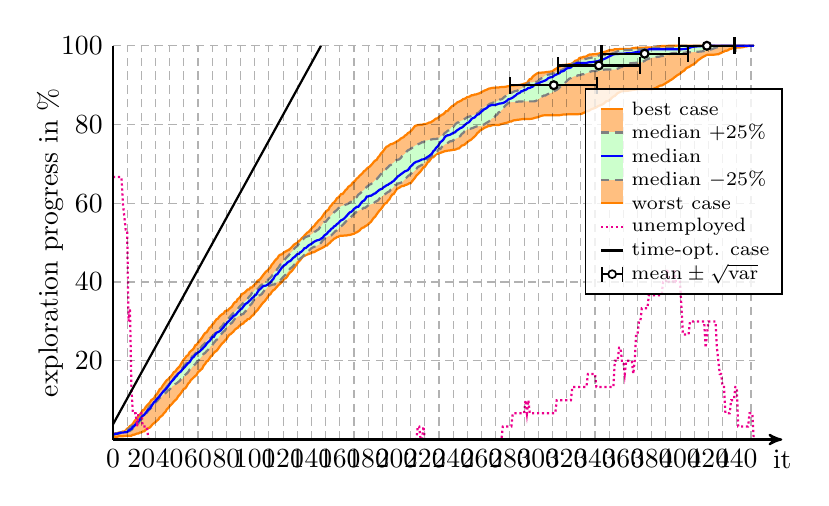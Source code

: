 \begin{tikzpicture}[thick]


% plot data, scaled to 8cm
\begin{scope}[yscale=0.05, xscale=0.018]
\draw[draw=orange, fill=orange!50] (0.00, 0.69) -- (1.00, 0.71) -- (2.00, 0.71) -- (3.00, 0.71) -- (4.00, 0.82) -- (5.00, 0.82) -- (6.00, 0.82) -- (7.00, 0.82) -- (8.00, 0.92) -- (9.00, 0.92) -- (10.00, 0.97) -- (11.00, 0.97) -- (12.00, 0.97) -- (13.00, 0.97) -- (14.00, 1.20) -- (15.00, 1.22) -- (16.00, 1.37) -- (17.00, 1.53) -- (18.00, 1.53) -- (19.00, 1.79) -- (20.00, 1.79) -- (21.00, 2.06) -- (22.00, 2.08) -- (23.00, 2.44) -- (24.00, 2.71) -- (25.00, 2.90) -- (26.00, 3.05) -- (27.00, 3.44) -- (28.00, 3.91) -- (29.00, 4.16) -- (30.00, 4.45) -- (31.00, 4.79) -- (32.00, 5.08) -- (33.00, 5.65) -- (34.00, 5.90) -- (35.00, 6.18) -- (36.00, 6.72) -- (37.00, 7.02) -- (38.00, 7.69) -- (39.00, 8.00) -- (40.00, 8.49) -- (41.00, 8.84) -- (42.00, 9.20) -- (43.00, 9.68) -- (44.00, 10.00) -- (45.00, 10.33) -- (46.00, 10.96) -- (47.00, 11.34) -- (48.00, 11.80) -- (49.00, 12.37) -- (50.00, 12.88) -- (51.00, 13.00) -- (52.00, 13.51) -- (53.00, 14.20) -- (54.00, 14.51) -- (55.00, 15.14) -- (56.00, 15.42) -- (57.00, 15.80) -- (58.00, 16.11) -- (59.00, 16.43) -- (60.00, 17.10) -- (61.00, 17.41) -- (62.00, 17.73) -- (63.00, 18.04) -- (64.00, 18.80) -- (65.00, 19.18) -- (66.00, 19.81) -- (67.00, 20.00) -- (68.00, 20.54) -- (69.00, 21.11) -- (70.00, 21.36) -- (71.00, 21.95) -- (72.00, 22.31) -- (73.00, 22.50) -- (74.00, 22.94) -- (75.00, 23.48) -- (76.00, 23.94) -- (77.00, 24.41) -- (78.00, 24.70) -- (79.00, 25.18) -- (80.00, 25.48) -- (81.00, 26.07) -- (82.00, 26.59) -- (83.00, 26.78) -- (84.00, 27.10) -- (85.00, 27.43) -- (86.00, 27.89) -- (87.00, 28.19) -- (88.00, 28.36) -- (89.00, 28.82) -- (90.00, 29.11) -- (91.00, 29.34) -- (92.00, 29.51) -- (93.00, 29.97) -- (94.00, 30.14) -- (95.00, 30.58) -- (96.00, 30.58) -- (97.00, 30.96) -- (98.00, 31.42) -- (99.00, 31.59) -- (100.00, 32.18) -- (101.00, 32.56) -- (102.00, 32.89) -- (103.00, 33.42) -- (104.00, 33.88) -- (105.00, 34.38) -- (106.00, 34.80) -- (107.00, 35.12) -- (108.00, 35.62) -- (109.00, 36.11) -- (110.00, 36.69) -- (111.00, 36.88) -- (112.00, 37.49) -- (113.00, 37.89) -- (114.00, 38.10) -- (115.00, 38.56) -- (116.00, 38.92) -- (117.00, 39.34) -- (118.00, 39.59) -- (119.00, 39.99) -- (120.00, 40.41) -- (121.00, 40.87) -- (122.00, 41.00) -- (123.00, 41.46) -- (124.00, 42.05) -- (125.00, 42.43) -- (126.00, 42.72) -- (127.00, 43.21) -- (128.00, 43.69) -- (129.00, 44.21) -- (130.00, 44.70) -- (131.00, 45.22) -- (132.00, 45.54) -- (133.00, 46.02) -- (134.00, 46.48) -- (135.00, 46.61) -- (136.00, 46.82) -- (137.00, 46.99) -- (138.00, 47.09) -- (139.00, 47.24) -- (140.00, 47.43) -- (141.00, 47.57) -- (142.00, 47.60) -- (143.00, 47.85) -- (144.00, 48.04) -- (145.00, 48.23) -- (146.00, 48.41) -- (147.00, 48.56) -- (148.00, 48.75) -- (149.00, 48.94) -- (150.00, 49.23) -- (151.00, 49.28) -- (152.00, 49.72) -- (153.00, 49.93) -- (154.00, 50.41) -- (155.00, 50.64) -- (156.00, 51.02) -- (157.00, 51.14) -- (158.00, 51.44) -- (159.00, 51.48) -- (160.00, 51.73) -- (161.00, 51.75) -- (162.00, 51.75) -- (163.00, 51.80) -- (164.00, 51.80) -- (165.00, 51.84) -- (166.00, 51.94) -- (167.00, 51.96) -- (168.00, 52.05) -- (169.00, 52.17) -- (170.00, 52.26) -- (171.00, 52.51) -- (172.00, 52.64) -- (173.00, 52.85) -- (174.00, 53.12) -- (175.00, 53.54) -- (176.00, 53.79) -- (177.00, 53.88) -- (178.00, 54.19) -- (179.00, 54.36) -- (180.00, 54.67) -- (181.00, 55.01) -- (182.00, 55.30) -- (183.00, 55.85) -- (184.00, 56.31) -- (185.00, 56.63) -- (186.00, 57.19) -- (187.00, 57.68) -- (188.00, 58.16) -- (189.00, 58.50) -- (190.00, 59.02) -- (191.00, 59.57) -- (192.00, 59.97) -- (193.00, 60.09) -- (194.00, 60.70) -- (195.00, 61.02) -- (196.00, 61.71) -- (197.00, 62.23) -- (198.00, 62.34) -- (199.00, 62.93) -- (200.00, 63.52) -- (201.00, 63.79) -- (202.00, 63.96) -- (203.00, 64.21) -- (204.00, 64.38) -- (205.00, 64.38) -- (206.00, 64.63) -- (207.00, 64.71) -- (208.00, 64.86) -- (209.00, 65.09) -- (210.00, 65.11) -- (211.00, 65.62) -- (212.00, 66.02) -- (213.00, 66.48) -- (214.00, 67.04) -- (215.00, 67.36) -- (216.00, 67.74) -- (217.00, 68.12) -- (218.00, 68.62) -- (219.00, 69.15) -- (220.00, 69.29) -- (221.00, 69.82) -- (222.00, 70.41) -- (223.00, 70.64) -- (224.00, 71.14) -- (225.00, 71.69) -- (226.00, 71.69) -- (227.00, 72.06) -- (228.00, 72.51) -- (229.00, 72.57) -- (230.00, 72.74) -- (231.00, 72.82) -- (232.00, 72.95) -- (233.00, 73.07) -- (234.00, 73.22) -- (235.00, 73.28) -- (236.00, 73.37) -- (237.00, 73.39) -- (238.00, 73.45) -- (239.00, 73.51) -- (240.00, 73.60) -- (241.00, 73.60) -- (242.00, 73.70) -- (243.00, 73.89) -- (244.00, 73.93) -- (245.00, 74.27) -- (246.00, 74.65) -- (247.00, 74.75) -- (248.00, 74.90) -- (249.00, 75.24) -- (250.00, 75.55) -- (251.00, 75.85) -- (252.00, 76.01) -- (253.00, 76.27) -- (254.00, 76.62) -- (255.00, 76.94) -- (256.00, 77.29) -- (257.00, 77.82) -- (258.00, 78.09) -- (259.00, 78.51) -- (260.00, 78.70) -- (261.00, 78.89) -- (262.00, 79.21) -- (263.00, 79.29) -- (264.00, 79.48) -- (265.00, 79.63) -- (266.00, 79.63) -- (267.00, 79.77) -- (268.00, 79.88) -- (269.00, 79.88) -- (270.00, 79.88) -- (271.00, 79.90) -- (272.00, 79.90) -- (273.00, 80.00) -- (274.00, 80.13) -- (275.00, 80.21) -- (276.00, 80.30) -- (277.00, 80.38) -- (278.00, 80.49) -- (279.00, 80.59) -- (280.00, 80.78) -- (281.00, 80.78) -- (282.00, 80.99) -- (283.00, 81.10) -- (284.00, 81.12) -- (285.00, 81.20) -- (286.00, 81.22) -- (287.00, 81.29) -- (288.00, 81.33) -- (289.00, 81.39) -- (290.00, 81.41) -- (291.00, 81.43) -- (292.00, 81.43) -- (293.00, 81.43) -- (294.00, 81.43) -- (295.00, 81.45) -- (296.00, 81.52) -- (297.00, 81.64) -- (298.00, 81.75) -- (299.00, 81.81) -- (300.00, 81.94) -- (301.00, 82.06) -- (302.00, 82.19) -- (303.00, 82.29) -- (304.00, 82.34) -- (305.00, 82.36) -- (306.00, 82.36) -- (307.00, 82.38) -- (308.00, 82.38) -- (309.00, 82.38) -- (310.00, 82.38) -- (311.00, 82.38) -- (312.00, 82.38) -- (313.00, 82.38) -- (314.00, 82.38) -- (315.00, 82.38) -- (316.00, 82.42) -- (317.00, 82.52) -- (318.00, 82.57) -- (319.00, 82.57) -- (320.00, 82.57) -- (321.00, 82.61) -- (322.00, 82.61) -- (323.00, 82.61) -- (324.00, 82.61) -- (325.00, 82.61) -- (326.00, 82.61) -- (327.00, 82.63) -- (328.00, 82.63) -- (329.00, 82.67) -- (330.00, 82.67) -- (331.00, 82.80) -- (332.00, 82.97) -- (333.00, 83.13) -- (334.00, 83.39) -- (335.00, 83.39) -- (336.00, 83.55) -- (337.00, 83.81) -- (338.00, 83.97) -- (339.00, 84.08) -- (340.00, 84.23) -- (341.00, 84.39) -- (342.00, 84.65) -- (343.00, 84.81) -- (344.00, 84.92) -- (345.00, 85.07) -- (346.00, 85.28) -- (347.00, 85.59) -- (348.00, 85.95) -- (349.00, 85.95) -- (350.00, 86.14) -- (351.00, 86.43) -- (352.00, 86.83) -- (353.00, 87.12) -- (354.00, 87.27) -- (355.00, 87.63) -- (356.00, 88.01) -- (357.00, 88.13) -- (358.00, 88.34) -- (359.00, 88.45) -- (360.00, 88.51) -- (361.00, 88.51) -- (362.00, 88.55) -- (363.00, 88.59) -- (364.00, 88.62) -- (365.00, 88.68) -- (366.00, 88.74) -- (367.00, 88.80) -- (368.00, 88.85) -- (369.00, 88.91) -- (370.00, 88.95) -- (371.00, 88.97) -- (372.00, 88.97) -- (373.00, 88.97) -- (374.00, 88.97) -- (375.00, 88.97) -- (376.00, 88.97) -- (377.00, 88.97) -- (378.00, 88.97) -- (379.00, 88.97) -- (380.00, 88.97) -- (381.00, 89.04) -- (382.00, 89.18) -- (383.00, 89.33) -- (384.00, 89.54) -- (385.00, 89.71) -- (386.00, 89.90) -- (387.00, 89.90) -- (388.00, 90.09) -- (389.00, 90.28) -- (390.00, 90.53) -- (391.00, 90.76) -- (392.00, 90.95) -- (393.00, 91.22) -- (394.00, 91.41) -- (395.00, 91.66) -- (396.00, 91.98) -- (397.00, 92.23) -- (398.00, 92.52) -- (399.00, 92.71) -- (400.00, 92.92) -- (401.00, 93.26) -- (402.00, 93.51) -- (403.00, 93.72) -- (404.00, 94.18) -- (405.00, 94.45) -- (406.00, 94.56) -- (407.00, 94.77) -- (408.00, 95.06) -- (409.00, 95.19) -- (410.00, 95.46) -- (411.00, 95.72) -- (412.00, 96.07) -- (413.00, 96.41) -- (414.00, 96.64) -- (415.00, 96.91) -- (416.00, 97.14) -- (417.00, 97.31) -- (418.00, 97.52) -- (419.00, 97.69) -- (420.00, 97.75) -- (421.00, 97.75) -- (422.00, 97.75) -- (423.00, 97.75) -- (424.00, 97.75) -- (425.00, 97.79) -- (426.00, 97.84) -- (427.00, 97.84) -- (428.00, 98.07) -- (429.00, 98.17) -- (430.00, 98.40) -- (431.00, 98.53) -- (432.00, 98.76) -- (433.00, 98.76) -- (434.00, 98.93) -- (435.00, 99.18) -- (436.00, 99.20) -- (437.00, 99.45) -- (438.00, 99.50) -- (439.00, 99.52) -- (440.00, 99.54) -- (441.00, 99.54) -- (442.00, 99.56) -- (443.00, 99.60) -- (444.00, 99.62) -- (445.00, 99.71) -- (446.00, 99.83) -- (447.00, 99.85) -- (448.00, 99.94) -- (449.00, 99.98) -- (450.00, 99.98) -- (451.00, 99.98) -- (452.00, 100.00) -- (452.00, 100.00) -- (451.00, 100.00) -- (450.00, 100.00) -- (449.00, 100.00) -- (448.00, 100.00) -- (447.00, 100.00) -- (446.00, 100.00) -- (445.00, 100.00) -- (444.00, 100.00) -- (443.00, 100.00) -- (442.00, 100.00) -- (441.00, 100.00) -- (440.00, 100.00) -- (439.00, 100.00) -- (438.00, 100.00) -- (437.00, 100.00) -- (436.00, 100.00) -- (435.00, 100.00) -- (434.00, 100.00) -- (433.00, 100.00) -- (432.00, 100.00) -- (431.00, 100.00) -- (430.00, 100.00) -- (429.00, 100.00) -- (428.00, 100.00) -- (427.00, 100.00) -- (426.00, 100.00) -- (425.00, 100.00) -- (424.00, 100.00) -- (423.00, 100.00) -- (422.00, 100.00) -- (421.00, 100.00) -- (420.00, 100.00) -- (419.00, 100.00) -- (418.00, 100.00) -- (417.00, 100.00) -- (416.00, 100.00) -- (415.00, 100.00) -- (414.00, 100.00) -- (413.00, 100.00) -- (412.00, 100.00) -- (411.00, 100.00) -- (410.00, 100.00) -- (409.00, 100.00) -- (408.00, 100.00) -- (407.00, 100.00) -- (406.00, 100.00) -- (405.00, 100.00) -- (404.00, 100.00) -- (403.00, 100.00) -- (402.00, 100.00) -- (401.00, 100.00) -- (400.00, 100.00) -- (399.00, 100.00) -- (398.00, 100.00) -- (397.00, 100.00) -- (396.00, 100.00) -- (395.00, 100.00) -- (394.00, 100.00) -- (393.00, 100.00) -- (392.00, 100.00) -- (391.00, 99.98) -- (390.00, 99.96) -- (389.00, 99.96) -- (388.00, 99.96) -- (387.00, 99.94) -- (386.00, 99.89) -- (385.00, 99.81) -- (384.00, 99.81) -- (383.00, 99.68) -- (382.00, 99.56) -- (381.00, 99.56) -- (380.00, 99.56) -- (379.00, 99.56) -- (378.00, 99.56) -- (377.00, 99.56) -- (376.00, 99.56) -- (375.00, 99.54) -- (374.00, 99.54) -- (373.00, 99.52) -- (372.00, 99.52) -- (371.00, 99.52) -- (370.00, 99.50) -- (369.00, 99.50) -- (368.00, 99.47) -- (367.00, 99.41) -- (366.00, 99.35) -- (365.00, 99.20) -- (364.00, 99.18) -- (363.00, 99.18) -- (362.00, 99.18) -- (361.00, 99.18) -- (360.00, 99.18) -- (359.00, 99.18) -- (358.00, 99.18) -- (357.00, 99.16) -- (356.00, 99.16) -- (355.00, 99.14) -- (354.00, 99.14) -- (353.00, 98.99) -- (352.00, 98.93) -- (351.00, 98.93) -- (350.00, 98.87) -- (349.00, 98.74) -- (348.00, 98.59) -- (347.00, 98.49) -- (346.00, 98.36) -- (345.00, 98.26) -- (344.00, 98.24) -- (343.00, 98.05) -- (342.00, 97.98) -- (341.00, 97.94) -- (340.00, 97.90) -- (339.00, 97.88) -- (338.00, 97.84) -- (337.00, 97.77) -- (336.00, 97.77) -- (335.00, 97.58) -- (334.00, 97.33) -- (333.00, 97.23) -- (332.00, 97.21) -- (331.00, 97.06) -- (330.00, 97.02) -- (329.00, 96.89) -- (328.00, 96.41) -- (327.00, 96.28) -- (326.00, 96.22) -- (325.00, 95.82) -- (324.00, 95.53) -- (323.00, 95.38) -- (322.00, 95.32) -- (321.00, 95.25) -- (320.00, 95.17) -- (319.00, 95.17) -- (318.00, 95.13) -- (317.00, 95.11) -- (316.00, 94.92) -- (315.00, 94.69) -- (314.00, 94.56) -- (313.00, 94.27) -- (312.00, 94.08) -- (311.00, 93.85) -- (310.00, 93.55) -- (309.00, 93.47) -- (308.00, 93.43) -- (307.00, 93.38) -- (306.00, 93.38) -- (305.00, 93.28) -- (304.00, 93.22) -- (303.00, 93.22) -- (302.00, 93.17) -- (301.00, 93.15) -- (300.00, 93.09) -- (299.00, 92.96) -- (298.00, 92.71) -- (297.00, 92.44) -- (296.00, 92.14) -- (295.00, 91.58) -- (294.00, 91.54) -- (293.00, 91.07) -- (292.00, 90.53) -- (291.00, 90.46) -- (290.00, 90.38) -- (289.00, 90.21) -- (288.00, 90.15) -- (287.00, 90.04) -- (286.00, 90.02) -- (285.00, 89.98) -- (284.00, 89.98) -- (283.00, 89.94) -- (282.00, 89.94) -- (281.00, 89.90) -- (280.00, 89.81) -- (279.00, 89.75) -- (278.00, 89.69) -- (277.00, 89.60) -- (276.00, 89.56) -- (275.00, 89.54) -- (274.00, 89.52) -- (273.00, 89.50) -- (272.00, 89.41) -- (271.00, 89.39) -- (270.00, 89.39) -- (269.00, 89.35) -- (268.00, 89.33) -- (267.00, 89.29) -- (266.00, 89.16) -- (265.00, 89.12) -- (264.00, 88.91) -- (263.00, 88.76) -- (262.00, 88.62) -- (261.00, 88.43) -- (260.00, 88.24) -- (259.00, 88.03) -- (258.00, 87.88) -- (257.00, 87.78) -- (256.00, 87.63) -- (255.00, 87.61) -- (254.00, 87.46) -- (253.00, 87.46) -- (252.00, 87.21) -- (251.00, 87.04) -- (250.00, 87.02) -- (249.00, 86.73) -- (248.00, 86.54) -- (247.00, 86.49) -- (246.00, 86.16) -- (245.00, 85.99) -- (244.00, 85.78) -- (243.00, 85.68) -- (242.00, 85.34) -- (241.00, 85.09) -- (240.00, 84.77) -- (239.00, 84.63) -- (238.00, 84.23) -- (237.00, 83.87) -- (236.00, 83.41) -- (235.00, 83.41) -- (234.00, 82.99) -- (233.00, 82.61) -- (232.00, 82.50) -- (231.00, 82.23) -- (230.00, 81.96) -- (229.00, 81.58) -- (228.00, 81.54) -- (227.00, 81.31) -- (226.00, 80.99) -- (225.00, 80.78) -- (224.00, 80.51) -- (223.00, 80.51) -- (222.00, 80.32) -- (221.00, 80.17) -- (220.00, 80.17) -- (219.00, 80.07) -- (218.00, 79.96) -- (217.00, 79.96) -- (216.00, 79.90) -- (215.00, 79.86) -- (214.00, 79.77) -- (213.00, 79.63) -- (212.00, 79.16) -- (211.00, 78.72) -- (210.00, 78.32) -- (209.00, 77.99) -- (208.00, 77.82) -- (207.00, 77.40) -- (206.00, 77.21) -- (205.00, 76.79) -- (204.00, 76.64) -- (203.00, 76.45) -- (202.00, 76.08) -- (201.00, 75.87) -- (200.00, 75.68) -- (199.00, 75.45) -- (198.00, 75.26) -- (197.00, 75.07) -- (196.00, 75.03) -- (195.00, 74.82) -- (194.00, 74.50) -- (193.00, 74.38) -- (192.00, 73.96) -- (191.00, 73.47) -- (190.00, 72.97) -- (189.00, 72.65) -- (188.00, 72.04) -- (187.00, 71.67) -- (186.00, 71.04) -- (185.00, 70.87) -- (184.00, 70.53) -- (183.00, 70.05) -- (182.00, 69.67) -- (181.00, 69.29) -- (180.00, 69.10) -- (179.00, 68.77) -- (178.00, 68.35) -- (177.00, 68.14) -- (176.00, 67.63) -- (175.00, 67.32) -- (174.00, 67.02) -- (173.00, 66.56) -- (172.00, 66.31) -- (171.00, 65.83) -- (170.00, 65.45) -- (169.00, 65.22) -- (168.00, 64.63) -- (167.00, 64.42) -- (166.00, 64.19) -- (165.00, 63.60) -- (164.00, 63.35) -- (163.00, 62.82) -- (162.00, 62.36) -- (161.00, 62.36) -- (160.00, 61.92) -- (159.00, 61.48) -- (158.00, 61.29) -- (157.00, 60.72) -- (156.00, 60.26) -- (155.00, 59.99) -- (154.00, 59.46) -- (153.00, 59.13) -- (152.00, 58.35) -- (151.00, 58.16) -- (150.00, 57.80) -- (149.00, 57.38) -- (148.00, 56.79) -- (147.00, 56.27) -- (146.00, 55.89) -- (145.00, 55.62) -- (144.00, 55.16) -- (143.00, 54.80) -- (142.00, 54.23) -- (141.00, 54.00) -- (140.00, 53.56) -- (139.00, 53.14) -- (138.00, 52.72) -- (137.00, 52.55) -- (136.00, 52.15) -- (135.00, 51.77) -- (134.00, 51.40) -- (133.00, 51.06) -- (132.00, 50.58) -- (131.00, 50.43) -- (130.00, 49.95) -- (129.00, 49.78) -- (128.00, 49.59) -- (127.00, 49.21) -- (126.00, 48.83) -- (125.00, 48.48) -- (124.00, 48.14) -- (123.00, 48.02) -- (122.00, 47.78) -- (121.00, 47.64) -- (120.00, 47.32) -- (119.00, 47.01) -- (118.00, 46.96) -- (117.00, 46.67) -- (116.00, 46.06) -- (115.00, 45.73) -- (114.00, 45.33) -- (113.00, 44.78) -- (112.00, 44.42) -- (111.00, 43.71) -- (110.00, 43.35) -- (109.00, 42.93) -- (108.00, 42.68) -- (107.00, 42.26) -- (106.00, 41.80) -- (105.00, 41.31) -- (104.00, 40.81) -- (103.00, 40.52) -- (102.00, 40.33) -- (101.00, 39.66) -- (100.00, 39.42) -- (99.00, 39.03) -- (98.00, 38.61) -- (97.00, 38.61) -- (96.00, 38.12) -- (95.00, 38.12) -- (94.00, 37.72) -- (93.00, 37.35) -- (92.00, 37.11) -- (91.00, 36.95) -- (90.00, 36.38) -- (89.00, 35.92) -- (88.00, 35.69) -- (87.00, 35.01) -- (86.00, 34.87) -- (85.00, 34.45) -- (84.00, 33.80) -- (83.00, 33.48) -- (82.00, 33.21) -- (81.00, 32.79) -- (80.00, 32.75) -- (79.00, 32.58) -- (78.00, 32.01) -- (77.00, 31.84) -- (76.00, 31.55) -- (75.00, 31.21) -- (74.00, 30.69) -- (73.00, 30.54) -- (72.00, 30.04) -- (71.00, 29.45) -- (70.00, 29.17) -- (69.00, 28.57) -- (68.00, 28.38) -- (67.00, 27.75) -- (66.00, 27.22) -- (65.00, 27.05) -- (64.00, 26.59) -- (63.00, 25.96) -- (62.00, 25.50) -- (61.00, 24.99) -- (60.00, 24.55) -- (59.00, 24.09) -- (58.00, 23.92) -- (57.00, 23.15) -- (56.00, 22.77) -- (55.00, 22.50) -- (54.00, 22.16) -- (53.00, 21.40) -- (52.00, 21.26) -- (51.00, 20.77) -- (50.00, 20.33) -- (49.00, 19.81) -- (48.00, 19.18) -- (47.00, 18.57) -- (46.00, 18.21) -- (45.00, 17.85) -- (44.00, 17.31) -- (43.00, 17.14) -- (42.00, 16.57) -- (41.00, 16.11) -- (40.00, 15.75) -- (39.00, 15.33) -- (38.00, 15.08) -- (37.00, 14.64) -- (36.00, 14.14) -- (35.00, 13.63) -- (34.00, 13.00) -- (33.00, 12.81) -- (32.00, 12.14) -- (31.00, 11.55) -- (30.00, 11.22) -- (29.00, 10.50) -- (28.00, 10.25) -- (27.00, 10.00) -- (26.00, 9.39) -- (25.00, 9.01) -- (24.00, 8.65) -- (23.00, 8.21) -- (22.00, 7.58) -- (21.00, 7.44) -- (20.00, 6.87) -- (19.00, 6.32) -- (18.00, 5.99) -- (17.00, 5.38) -- (16.00, 5.02) -- (15.00, 4.58) -- (14.00, 3.97) -- (13.00, 3.59) -- (12.00, 3.44) -- (11.00, 2.98) -- (10.00, 2.75) -- (9.00, 2.31) -- (8.00, 2.04) -- (7.00, 2.04) -- (6.00, 1.89) -- (5.00, 1.79) -- (4.00, 1.76) -- (3.00, 1.62) -- (2.00, 1.62) -- (1.00, 1.47) -- (0.00, 1.28);
\draw[gray, densely dashed, fill=green!20] (0.00, 1.28) -- (1.00, 1.28) -- (2.00, 1.47) -- (3.00, 1.47) -- (4.00, 1.47) -- (5.00, 1.62) -- (6.00, 1.68) -- (7.00, 1.68) -- (8.00, 1.79) -- (9.00, 1.79) -- (10.00, 1.93) -- (11.00, 2.12) -- (12.00, 2.18) -- (13.00, 2.46) -- (14.00, 2.81) -- (15.00, 3.19) -- (16.00, 3.42) -- (17.00, 3.74) -- (18.00, 4.18) -- (19.00, 4.77) -- (20.00, 5.12) -- (21.00, 5.46) -- (22.00, 5.88) -- (23.00, 6.43) -- (24.00, 6.87) -- (25.00, 7.33) -- (26.00, 7.69) -- (27.00, 8.02) -- (28.00, 8.63) -- (29.00, 9.07) -- (30.00, 9.35) -- (31.00, 9.77) -- (32.00, 10.14) -- (33.00, 10.59) -- (34.00, 10.80) -- (35.00, 11.28) -- (36.00, 11.51) -- (37.00, 11.80) -- (38.00, 12.16) -- (39.00, 12.56) -- (40.00, 12.75) -- (41.00, 13.13) -- (42.00, 13.61) -- (43.00, 13.76) -- (44.00, 14.11) -- (45.00, 14.30) -- (46.00, 14.60) -- (47.00, 14.87) -- (48.00, 15.33) -- (49.00, 15.42) -- (50.00, 15.96) -- (51.00, 16.43) -- (52.00, 16.76) -- (53.00, 17.10) -- (54.00, 17.75) -- (55.00, 17.92) -- (56.00, 18.48) -- (57.00, 18.82) -- (58.00, 19.13) -- (59.00, 19.62) -- (60.00, 19.95) -- (61.00, 20.39) -- (62.00, 20.86) -- (63.00, 21.32) -- (64.00, 21.80) -- (65.00, 21.99) -- (66.00, 22.43) -- (67.00, 22.75) -- (68.00, 23.19) -- (69.00, 23.80) -- (70.00, 23.94) -- (71.00, 24.49) -- (72.00, 24.93) -- (73.00, 25.33) -- (74.00, 25.52) -- (75.00, 26.17) -- (76.00, 26.65) -- (77.00, 27.01) -- (78.00, 27.43) -- (79.00, 27.68) -- (80.00, 28.31) -- (81.00, 28.67) -- (82.00, 29.05) -- (83.00, 29.43) -- (84.00, 29.68) -- (85.00, 30.18) -- (86.00, 30.69) -- (87.00, 30.96) -- (88.00, 31.23) -- (89.00, 31.44) -- (90.00, 31.55) -- (91.00, 31.84) -- (92.00, 31.91) -- (93.00, 32.41) -- (94.00, 32.77) -- (95.00, 33.23) -- (96.00, 33.67) -- (97.00, 34.22) -- (98.00, 34.55) -- (99.00, 35.18) -- (100.00, 35.71) -- (101.00, 36.02) -- (102.00, 36.29) -- (103.00, 36.57) -- (104.00, 36.71) -- (105.00, 36.99) -- (106.00, 37.47) -- (107.00, 37.98) -- (108.00, 38.23) -- (109.00, 38.73) -- (110.00, 39.05) -- (111.00, 39.13) -- (112.00, 39.28) -- (113.00, 39.40) -- (114.00, 39.40) -- (115.00, 39.80) -- (116.00, 40.12) -- (117.00, 40.12) -- (118.00, 40.47) -- (119.00, 40.85) -- (120.00, 41.25) -- (121.00, 41.65) -- (122.00, 41.90) -- (123.00, 42.47) -- (124.00, 42.91) -- (125.00, 43.46) -- (126.00, 43.69) -- (127.00, 44.02) -- (128.00, 44.49) -- (129.00, 45.10) -- (130.00, 45.52) -- (131.00, 45.66) -- (132.00, 45.96) -- (133.00, 46.23) -- (134.00, 46.54) -- (135.00, 46.92) -- (136.00, 47.09) -- (137.00, 47.43) -- (138.00, 47.87) -- (139.00, 48.25) -- (140.00, 48.60) -- (141.00, 48.79) -- (142.00, 48.98) -- (143.00, 49.00) -- (144.00, 49.30) -- (145.00, 49.51) -- (146.00, 49.65) -- (147.00, 50.09) -- (148.00, 50.62) -- (149.00, 50.87) -- (150.00, 51.25) -- (151.00, 51.46) -- (152.00, 51.63) -- (153.00, 51.75) -- (154.00, 51.88) -- (155.00, 52.24) -- (156.00, 52.57) -- (157.00, 52.97) -- (158.00, 53.14) -- (159.00, 53.50) -- (160.00, 53.94) -- (161.00, 54.21) -- (162.00, 54.48) -- (163.00, 54.86) -- (164.00, 55.26) -- (165.00, 55.66) -- (166.00, 56.16) -- (167.00, 56.19) -- (168.00, 56.54) -- (169.00, 56.92) -- (170.00, 57.26) -- (171.00, 57.57) -- (172.00, 57.91) -- (173.00, 58.16) -- (174.00, 58.27) -- (175.00, 58.45) -- (176.00, 58.60) -- (177.00, 58.87) -- (178.00, 58.87) -- (179.00, 59.17) -- (180.00, 59.46) -- (181.00, 59.65) -- (182.00, 59.76) -- (183.00, 59.88) -- (184.00, 60.05) -- (185.00, 60.34) -- (186.00, 60.55) -- (187.00, 60.74) -- (188.00, 61.23) -- (189.00, 61.58) -- (190.00, 61.81) -- (191.00, 62.17) -- (192.00, 62.34) -- (193.00, 62.61) -- (194.00, 62.86) -- (195.00, 63.03) -- (196.00, 63.52) -- (197.00, 63.75) -- (198.00, 64.23) -- (199.00, 64.63) -- (200.00, 64.71) -- (201.00, 65.03) -- (202.00, 65.09) -- (203.00, 65.22) -- (204.00, 65.36) -- (205.00, 65.76) -- (206.00, 66.18) -- (207.00, 66.50) -- (208.00, 66.88) -- (209.00, 67.15) -- (210.00, 67.44) -- (211.00, 67.78) -- (212.00, 67.97) -- (213.00, 68.35) -- (214.00, 68.75) -- (215.00, 69.19) -- (216.00, 69.38) -- (217.00, 69.59) -- (218.00, 69.75) -- (219.00, 70.13) -- (220.00, 70.47) -- (221.00, 70.80) -- (222.00, 71.22) -- (223.00, 71.58) -- (224.00, 71.79) -- (225.00, 72.13) -- (226.00, 72.23) -- (227.00, 72.44) -- (228.00, 72.67) -- (229.00, 73.28) -- (230.00, 73.81) -- (231.00, 73.81) -- (232.00, 74.33) -- (233.00, 74.65) -- (234.00, 74.94) -- (235.00, 75.13) -- (236.00, 75.30) -- (237.00, 75.57) -- (238.00, 75.76) -- (239.00, 75.76) -- (240.00, 76.03) -- (241.00, 76.20) -- (242.00, 76.48) -- (243.00, 76.58) -- (244.00, 76.90) -- (245.00, 77.06) -- (246.00, 77.63) -- (247.00, 77.82) -- (248.00, 78.30) -- (249.00, 78.55) -- (250.00, 78.68) -- (251.00, 78.85) -- (252.00, 78.91) -- (253.00, 79.04) -- (254.00, 79.14) -- (255.00, 79.33) -- (256.00, 79.48) -- (257.00, 79.56) -- (258.00, 79.63) -- (259.00, 79.65) -- (260.00, 79.69) -- (261.00, 79.90) -- (262.00, 80.07) -- (263.00, 80.34) -- (264.00, 80.53) -- (265.00, 80.74) -- (266.00, 81.08) -- (267.00, 81.50) -- (268.00, 81.66) -- (269.00, 81.87) -- (270.00, 82.31) -- (271.00, 82.55) -- (272.00, 83.09) -- (273.00, 83.22) -- (274.00, 83.62) -- (275.00, 83.97) -- (276.00, 84.50) -- (277.00, 84.90) -- (278.00, 85.17) -- (279.00, 85.53) -- (280.00, 85.63) -- (281.00, 85.70) -- (282.00, 85.70) -- (283.00, 85.74) -- (284.00, 85.74) -- (285.00, 85.78) -- (286.00, 85.84) -- (287.00, 85.86) -- (288.00, 85.86) -- (289.00, 85.89) -- (290.00, 85.89) -- (291.00, 85.89) -- (292.00, 85.89) -- (293.00, 85.89) -- (294.00, 85.89) -- (295.00, 85.89) -- (296.00, 85.89) -- (297.00, 85.89) -- (298.00, 85.95) -- (299.00, 86.16) -- (300.00, 86.49) -- (301.00, 86.66) -- (302.00, 86.98) -- (303.00, 87.19) -- (304.00, 87.38) -- (305.00, 87.38) -- (306.00, 87.61) -- (307.00, 87.78) -- (308.00, 87.88) -- (309.00, 88.03) -- (310.00, 88.20) -- (311.00, 88.45) -- (312.00, 88.62) -- (313.00, 88.83) -- (314.00, 89.08) -- (315.00, 89.41) -- (316.00, 89.77) -- (317.00, 89.96) -- (318.00, 90.21) -- (319.00, 90.63) -- (320.00, 90.99) -- (321.00, 91.37) -- (322.00, 91.68) -- (323.00, 91.79) -- (324.00, 92.06) -- (325.00, 92.19) -- (326.00, 92.33) -- (327.00, 92.33) -- (328.00, 92.50) -- (329.00, 92.50) -- (330.00, 92.63) -- (331.00, 92.77) -- (332.00, 92.77) -- (333.00, 92.90) -- (334.00, 93.05) -- (335.00, 93.17) -- (336.00, 93.32) -- (337.00, 93.47) -- (338.00, 93.57) -- (339.00, 93.57) -- (340.00, 93.57) -- (341.00, 93.57) -- (342.00, 93.59) -- (343.00, 93.64) -- (344.00, 93.70) -- (345.00, 93.78) -- (346.00, 93.91) -- (347.00, 93.97) -- (348.00, 93.97) -- (349.00, 93.97) -- (350.00, 93.97) -- (351.00, 93.97) -- (352.00, 93.97) -- (353.00, 93.97) -- (354.00, 93.97) -- (355.00, 94.08) -- (356.00, 94.20) -- (357.00, 94.35) -- (358.00, 94.60) -- (359.00, 94.60) -- (360.00, 94.90) -- (361.00, 95.00) -- (362.00, 95.11) -- (363.00, 95.25) -- (364.00, 95.38) -- (365.00, 95.57) -- (366.00, 95.57) -- (367.00, 95.63) -- (368.00, 95.65) -- (369.00, 95.69) -- (370.00, 95.72) -- (371.00, 95.76) -- (372.00, 95.80) -- (373.00, 95.80) -- (374.00, 95.99) -- (375.00, 96.16) -- (376.00, 96.47) -- (377.00, 96.60) -- (378.00, 96.72) -- (379.00, 96.87) -- (380.00, 96.98) -- (381.00, 96.98) -- (382.00, 97.06) -- (383.00, 97.14) -- (384.00, 97.21) -- (385.00, 97.21) -- (386.00, 97.31) -- (387.00, 97.42) -- (388.00, 97.42) -- (389.00, 97.52) -- (390.00, 97.58) -- (391.00, 97.71) -- (392.00, 97.79) -- (393.00, 97.98) -- (394.00, 98.09) -- (395.00, 98.15) -- (396.00, 98.17) -- (397.00, 98.19) -- (398.00, 98.19) -- (399.00, 98.19) -- (400.00, 98.19) -- (401.00, 98.19) -- (402.00, 98.19) -- (403.00, 98.24) -- (404.00, 98.28) -- (405.00, 98.38) -- (406.00, 98.38) -- (407.00, 98.38) -- (408.00, 98.38) -- (409.00, 98.40) -- (410.00, 98.45) -- (411.00, 98.45) -- (412.00, 98.49) -- (413.00, 98.51) -- (414.00, 98.53) -- (415.00, 98.57) -- (416.00, 98.61) -- (417.00, 98.68) -- (418.00, 98.76) -- (419.00, 98.78) -- (420.00, 98.87) -- (421.00, 98.97) -- (422.00, 99.10) -- (423.00, 99.22) -- (424.00, 99.37) -- (425.00, 99.52) -- (426.00, 99.60) -- (427.00, 99.68) -- (428.00, 99.79) -- (429.00, 99.87) -- (430.00, 99.87) -- (431.00, 99.96) -- (432.00, 100.00) -- (433.00, 100.00) -- (434.00, 100.00) -- (435.00, 100.00) -- (436.00, 100.00) -- (437.00, 100.00) -- (438.00, 100.00) -- (439.00, 100.00) -- (440.00, 100.00) -- (441.00, 100.00) -- (442.00, 100.00) -- (443.00, 100.00) -- (444.00, 100.00) -- (445.00, 100.00) -- (446.00, 100.00) -- (447.00, 100.00) -- (448.00, 100.00) -- (449.00, 100.00) -- (450.00, 100.00) -- (451.00, 100.00) -- (452.00, 100.00) -- (452.00, 100.00) -- (451.00, 100.00) -- (450.00, 100.00) -- (449.00, 100.00) -- (448.00, 100.00) -- (447.00, 100.00) -- (446.00, 100.00) -- (445.00, 100.00) -- (444.00, 100.00) -- (443.00, 100.00) -- (442.00, 100.00) -- (441.00, 100.00) -- (440.00, 100.00) -- (439.00, 100.00) -- (438.00, 100.00) -- (437.00, 100.00) -- (436.00, 100.00) -- (435.00, 100.00) -- (434.00, 100.00) -- (433.00, 100.00) -- (432.00, 100.00) -- (431.00, 100.00) -- (430.00, 100.00) -- (429.00, 100.00) -- (428.00, 100.00) -- (427.00, 100.00) -- (426.00, 100.00) -- (425.00, 100.00) -- (424.00, 100.00) -- (423.00, 100.00) -- (422.00, 100.00) -- (421.00, 100.00) -- (420.00, 100.00) -- (419.00, 100.00) -- (418.00, 100.00) -- (417.00, 100.00) -- (416.00, 100.00) -- (415.00, 100.00) -- (414.00, 100.00) -- (413.00, 100.00) -- (412.00, 100.00) -- (411.00, 100.00) -- (410.00, 100.00) -- (409.00, 100.00) -- (408.00, 100.00) -- (407.00, 100.00) -- (406.00, 100.00) -- (405.00, 100.00) -- (404.00, 100.00) -- (403.00, 100.00) -- (402.00, 100.00) -- (401.00, 100.00) -- (400.00, 99.96) -- (399.00, 99.85) -- (398.00, 99.75) -- (397.00, 99.64) -- (396.00, 99.64) -- (395.00, 99.56) -- (394.00, 99.50) -- (393.00, 99.50) -- (392.00, 99.50) -- (391.00, 99.50) -- (390.00, 99.50) -- (389.00, 99.50) -- (388.00, 99.50) -- (387.00, 99.50) -- (386.00, 99.50) -- (385.00, 99.50) -- (384.00, 99.50) -- (383.00, 99.50) -- (382.00, 99.50) -- (381.00, 99.45) -- (380.00, 99.37) -- (379.00, 99.31) -- (378.00, 99.26) -- (377.00, 99.14) -- (376.00, 99.12) -- (375.00, 99.12) -- (374.00, 99.10) -- (373.00, 99.10) -- (372.00, 99.08) -- (371.00, 99.05) -- (370.00, 99.05) -- (369.00, 99.05) -- (368.00, 99.05) -- (367.00, 99.05) -- (366.00, 99.01) -- (365.00, 98.97) -- (364.00, 98.95) -- (363.00, 98.95) -- (362.00, 98.95) -- (361.00, 98.95) -- (360.00, 98.95) -- (359.00, 98.93) -- (358.00, 98.93) -- (357.00, 98.74) -- (356.00, 98.59) -- (355.00, 98.47) -- (354.00, 98.30) -- (353.00, 98.17) -- (352.00, 98.05) -- (351.00, 97.90) -- (350.00, 97.90) -- (349.00, 97.90) -- (348.00, 97.71) -- (347.00, 97.67) -- (346.00, 97.67) -- (345.00, 97.67) -- (344.00, 97.67) -- (343.00, 97.61) -- (342.00, 97.35) -- (341.00, 97.23) -- (340.00, 97.12) -- (339.00, 97.12) -- (338.00, 97.04) -- (337.00, 96.95) -- (336.00, 96.89) -- (335.00, 96.81) -- (334.00, 96.72) -- (333.00, 96.64) -- (332.00, 96.51) -- (331.00, 96.43) -- (330.00, 96.28) -- (329.00, 96.09) -- (328.00, 95.90) -- (327.00, 95.74) -- (326.00, 95.65) -- (325.00, 95.53) -- (324.00, 95.48) -- (323.00, 95.38) -- (322.00, 95.02) -- (321.00, 94.81) -- (320.00, 94.48) -- (319.00, 94.31) -- (318.00, 94.12) -- (317.00, 93.95) -- (316.00, 93.76) -- (315.00, 93.66) -- (314.00, 93.47) -- (313.00, 93.32) -- (312.00, 93.17) -- (311.00, 93.03) -- (310.00, 92.92) -- (309.00, 92.90) -- (308.00, 92.73) -- (307.00, 92.73) -- (306.00, 92.59) -- (305.00, 92.48) -- (304.00, 92.19) -- (303.00, 91.85) -- (302.00, 91.70) -- (301.00, 91.51) -- (300.00, 91.09) -- (299.00, 90.84) -- (298.00, 90.80) -- (297.00, 90.78) -- (296.00, 90.72) -- (295.00, 90.72) -- (294.00, 90.67) -- (293.00, 90.51) -- (292.00, 90.23) -- (291.00, 90.04) -- (290.00, 89.79) -- (289.00, 89.27) -- (288.00, 89.12) -- (287.00, 88.93) -- (286.00, 88.76) -- (285.00, 88.57) -- (284.00, 88.55) -- (283.00, 88.41) -- (282.00, 88.26) -- (281.00, 88.03) -- (280.00, 88.01) -- (279.00, 87.73) -- (278.00, 87.48) -- (277.00, 87.23) -- (276.00, 87.00) -- (275.00, 86.64) -- (274.00, 86.41) -- (273.00, 86.37) -- (272.00, 86.12) -- (271.00, 85.93) -- (270.00, 85.78) -- (269.00, 85.63) -- (268.00, 85.57) -- (267.00, 85.38) -- (266.00, 85.32) -- (265.00, 85.05) -- (264.00, 84.79) -- (263.00, 84.77) -- (262.00, 84.37) -- (261.00, 84.23) -- (260.00, 83.85) -- (259.00, 83.43) -- (258.00, 83.03) -- (257.00, 82.90) -- (256.00, 82.57) -- (255.00, 82.50) -- (254.00, 82.38) -- (253.00, 82.27) -- (252.00, 82.08) -- (251.00, 82.00) -- (250.00, 81.89) -- (249.00, 81.64) -- (248.00, 81.41) -- (247.00, 81.10) -- (246.00, 81.05) -- (245.00, 80.84) -- (244.00, 80.55) -- (243.00, 80.51) -- (242.00, 80.24) -- (241.00, 79.90) -- (240.00, 79.37) -- (239.00, 79.37) -- (238.00, 78.93) -- (237.00, 78.55) -- (236.00, 78.41) -- (235.00, 78.05) -- (234.00, 77.86) -- (233.00, 77.32) -- (232.00, 77.17) -- (231.00, 76.98) -- (230.00, 76.50) -- (229.00, 76.43) -- (228.00, 76.37) -- (227.00, 76.31) -- (226.00, 76.31) -- (225.00, 76.24) -- (224.00, 76.16) -- (223.00, 76.10) -- (222.00, 75.97) -- (221.00, 75.97) -- (220.00, 75.80) -- (219.00, 75.53) -- (218.00, 75.53) -- (217.00, 75.28) -- (216.00, 75.13) -- (215.00, 74.96) -- (214.00, 74.80) -- (213.00, 74.61) -- (212.00, 74.35) -- (211.00, 74.08) -- (210.00, 73.83) -- (209.00, 73.62) -- (208.00, 73.45) -- (207.00, 73.09) -- (206.00, 72.57) -- (205.00, 72.30) -- (204.00, 72.02) -- (203.00, 71.52) -- (202.00, 71.18) -- (201.00, 71.06) -- (200.00, 70.97) -- (199.00, 70.70) -- (198.00, 70.32) -- (197.00, 70.09) -- (196.00, 69.73) -- (195.00, 69.59) -- (194.00, 69.15) -- (193.00, 68.87) -- (192.00, 68.35) -- (191.00, 68.24) -- (190.00, 67.78) -- (189.00, 67.42) -- (188.00, 66.96) -- (187.00, 66.54) -- (186.00, 66.12) -- (185.00, 65.91) -- (184.00, 65.49) -- (183.00, 65.18) -- (182.00, 64.88) -- (181.00, 64.76) -- (180.00, 64.44) -- (179.00, 64.17) -- (178.00, 63.83) -- (177.00, 63.31) -- (176.00, 63.14) -- (175.00, 62.74) -- (174.00, 62.42) -- (173.00, 62.19) -- (172.00, 61.58) -- (171.00, 61.35) -- (170.00, 61.02) -- (169.00, 60.70) -- (168.00, 60.41) -- (167.00, 60.20) -- (166.00, 59.92) -- (165.00, 59.76) -- (164.00, 59.65) -- (163.00, 59.48) -- (162.00, 59.40) -- (161.00, 59.27) -- (160.00, 58.98) -- (159.00, 58.75) -- (158.00, 58.31) -- (157.00, 58.03) -- (156.00, 57.74) -- (155.00, 57.28) -- (154.00, 56.92) -- (153.00, 56.50) -- (152.00, 56.16) -- (151.00, 55.74) -- (150.00, 55.30) -- (149.00, 55.22) -- (148.00, 54.76) -- (147.00, 54.23) -- (146.00, 53.90) -- (145.00, 53.39) -- (144.00, 53.18) -- (143.00, 52.89) -- (142.00, 52.72) -- (141.00, 52.38) -- (140.00, 52.09) -- (139.00, 51.80) -- (138.00, 51.73) -- (137.00, 51.56) -- (136.00, 51.46) -- (135.00, 51.21) -- (134.00, 50.83) -- (133.00, 50.62) -- (132.00, 50.09) -- (131.00, 49.65) -- (130.00, 49.13) -- (129.00, 48.88) -- (128.00, 48.54) -- (127.00, 47.97) -- (126.00, 47.64) -- (125.00, 47.30) -- (124.00, 46.80) -- (123.00, 46.46) -- (122.00, 46.10) -- (121.00, 45.56) -- (120.00, 45.05) -- (119.00, 44.55) -- (118.00, 44.42) -- (117.00, 43.81) -- (116.00, 43.35) -- (115.00, 42.79) -- (114.00, 42.64) -- (113.00, 42.11) -- (112.00, 41.52) -- (111.00, 41.08) -- (110.00, 40.81) -- (109.00, 40.43) -- (108.00, 40.10) -- (107.00, 39.76) -- (106.00, 39.61) -- (105.00, 39.30) -- (104.00, 39.05) -- (103.00, 38.58) -- (102.00, 38.23) -- (101.00, 38.23) -- (100.00, 37.87) -- (99.00, 37.39) -- (98.00, 37.24) -- (97.00, 36.59) -- (96.00, 36.27) -- (95.00, 35.75) -- (94.00, 35.33) -- (93.00, 35.08) -- (92.00, 34.70) -- (91.00, 34.34) -- (90.00, 34.05) -- (89.00, 33.63) -- (88.00, 33.14) -- (87.00, 32.85) -- (86.00, 32.39) -- (85.00, 32.14) -- (84.00, 31.78) -- (83.00, 31.38) -- (82.00, 30.96) -- (81.00, 30.60) -- (80.00, 30.08) -- (79.00, 29.70) -- (78.00, 29.34) -- (77.00, 28.80) -- (76.00, 28.54) -- (75.00, 27.94) -- (74.00, 27.77) -- (73.00, 27.33) -- (72.00, 26.95) -- (71.00, 26.57) -- (70.00, 26.23) -- (69.00, 25.79) -- (68.00, 25.60) -- (67.00, 25.33) -- (66.00, 24.97) -- (65.00, 24.51) -- (64.00, 24.13) -- (63.00, 23.84) -- (62.00, 23.29) -- (61.00, 23.04) -- (60.00, 22.79) -- (59.00, 22.29) -- (58.00, 21.78) -- (57.00, 21.38) -- (56.00, 21.19) -- (55.00, 20.65) -- (54.00, 20.23) -- (53.00, 19.95) -- (52.00, 19.43) -- (51.00, 19.09) -- (50.00, 18.59) -- (49.00, 18.19) -- (48.00, 17.83) -- (47.00, 17.20) -- (46.00, 16.78) -- (45.00, 16.40) -- (44.00, 15.98) -- (43.00, 15.61) -- (42.00, 15.16) -- (41.00, 14.74) -- (40.00, 14.37) -- (39.00, 13.76) -- (38.00, 13.42) -- (37.00, 12.83) -- (36.00, 12.62) -- (35.00, 12.14) -- (34.00, 11.59) -- (33.00, 11.20) -- (32.00, 10.69) -- (31.00, 10.35) -- (30.00, 10.17) -- (29.00, 9.68) -- (28.00, 9.35) -- (27.00, 8.76) -- (26.00, 8.51) -- (25.00, 7.98) -- (24.00, 7.31) -- (23.00, 6.99) -- (22.00, 6.55) -- (21.00, 6.22) -- (20.00, 5.84) -- (19.00, 5.42) -- (18.00, 4.91) -- (17.00, 4.64) -- (16.00, 4.28) -- (15.00, 3.82) -- (14.00, 3.55) -- (13.00, 3.32) -- (12.00, 2.96) -- (11.00, 2.63) -- (10.00, 2.46) -- (9.00, 2.23) -- (8.00, 1.97) -- (7.00, 1.91) -- (6.00, 1.83) -- (5.00, 1.76) -- (4.00, 1.62) -- (3.00, 1.55) -- (2.00, 1.55) -- (1.00, 1.47) -- (0.00, 1.28);
\draw[blue] (0.00, 1.28) -- (1.00, 1.39) -- (2.00, 1.47) -- (3.00, 1.47) -- (4.00, 1.62) -- (5.00, 1.68) -- (6.00, 1.76) -- (7.00, 1.76) -- (8.00, 1.83) -- (9.00, 1.85) -- (10.00, 1.95) -- (11.00, 2.21) -- (12.00, 2.52) -- (13.00, 2.65) -- (14.00, 3.21) -- (15.00, 3.40) -- (16.00, 3.93) -- (17.00, 4.39) -- (18.00, 4.73) -- (19.00, 5.04) -- (20.00, 5.55) -- (21.00, 6.01) -- (22.00, 6.24) -- (23.00, 6.74) -- (24.00, 7.18) -- (25.00, 7.62) -- (26.00, 7.83) -- (27.00, 8.40) -- (28.00, 8.99) -- (29.00, 9.51) -- (30.00, 9.77) -- (31.00, 10.29) -- (32.00, 10.61) -- (33.00, 11.03) -- (34.00, 11.53) -- (35.00, 12.01) -- (36.00, 12.39) -- (37.00, 12.71) -- (38.00, 13.13) -- (39.00, 13.57) -- (40.00, 14.09) -- (41.00, 14.60) -- (42.00, 15.00) -- (43.00, 15.35) -- (44.00, 15.90) -- (45.00, 16.17) -- (46.00, 16.72) -- (47.00, 17.03) -- (48.00, 17.33) -- (49.00, 17.79) -- (50.00, 18.21) -- (51.00, 18.57) -- (52.00, 18.99) -- (53.00, 19.41) -- (54.00, 19.64) -- (55.00, 20.21) -- (56.00, 20.75) -- (57.00, 21.00) -- (58.00, 21.53) -- (59.00, 21.84) -- (60.00, 22.12) -- (61.00, 22.31) -- (62.00, 22.71) -- (63.00, 23.00) -- (64.00, 23.40) -- (65.00, 23.76) -- (66.00, 24.30) -- (67.00, 24.72) -- (68.00, 24.99) -- (69.00, 25.44) -- (70.00, 26.02) -- (71.00, 26.02) -- (72.00, 26.63) -- (73.00, 27.14) -- (74.00, 27.28) -- (75.00, 27.45) -- (76.00, 27.73) -- (77.00, 28.15) -- (78.00, 28.52) -- (79.00, 29.07) -- (80.00, 29.43) -- (81.00, 29.87) -- (82.00, 30.18) -- (83.00, 30.58) -- (84.00, 30.96) -- (85.00, 31.40) -- (86.00, 31.53) -- (87.00, 31.82) -- (88.00, 32.33) -- (89.00, 32.66) -- (90.00, 33.06) -- (91.00, 33.29) -- (92.00, 33.80) -- (93.00, 34.26) -- (94.00, 34.57) -- (95.00, 34.76) -- (96.00, 35.16) -- (97.00, 35.45) -- (98.00, 35.87) -- (99.00, 36.15) -- (100.00, 36.59) -- (101.00, 36.80) -- (102.00, 37.47) -- (103.00, 37.98) -- (104.00, 38.23) -- (105.00, 38.63) -- (106.00, 38.94) -- (107.00, 39.05) -- (108.00, 39.11) -- (109.00, 39.34) -- (110.00, 39.61) -- (111.00, 39.84) -- (112.00, 40.39) -- (113.00, 40.71) -- (114.00, 41.38) -- (115.00, 41.86) -- (116.00, 42.01) -- (117.00, 42.58) -- (118.00, 43.08) -- (119.00, 43.63) -- (120.00, 43.98) -- (121.00, 44.32) -- (122.00, 44.51) -- (123.00, 44.95) -- (124.00, 45.20) -- (125.00, 45.33) -- (126.00, 45.70) -- (127.00, 46.12) -- (128.00, 46.36) -- (129.00, 46.71) -- (130.00, 47.09) -- (131.00, 47.09) -- (132.00, 47.55) -- (133.00, 47.72) -- (134.00, 48.08) -- (135.00, 48.58) -- (136.00, 48.65) -- (137.00, 48.96) -- (138.00, 49.32) -- (139.00, 49.51) -- (140.00, 49.70) -- (141.00, 50.01) -- (142.00, 50.26) -- (143.00, 50.43) -- (144.00, 50.60) -- (145.00, 50.66) -- (146.00, 50.81) -- (147.00, 51.08) -- (148.00, 51.29) -- (149.00, 51.80) -- (150.00, 52.05) -- (151.00, 52.32) -- (152.00, 52.80) -- (153.00, 53.04) -- (154.00, 53.52) -- (155.00, 53.69) -- (156.00, 54.15) -- (157.00, 54.32) -- (158.00, 54.74) -- (159.00, 54.95) -- (160.00, 55.39) -- (161.00, 55.72) -- (162.00, 55.83) -- (163.00, 56.12) -- (164.00, 56.48) -- (165.00, 56.88) -- (166.00, 57.30) -- (167.00, 57.68) -- (168.00, 57.82) -- (169.00, 58.14) -- (170.00, 58.58) -- (171.00, 58.83) -- (172.00, 59.11) -- (173.00, 59.11) -- (174.00, 59.55) -- (175.00, 60.07) -- (176.00, 60.49) -- (177.00, 60.66) -- (178.00, 61.06) -- (179.00, 61.71) -- (180.00, 61.75) -- (181.00, 61.90) -- (182.00, 61.92) -- (183.00, 62.15) -- (184.00, 62.40) -- (185.00, 62.51) -- (186.00, 62.84) -- (187.00, 63.14) -- (188.00, 63.43) -- (189.00, 63.60) -- (190.00, 63.73) -- (191.00, 64.13) -- (192.00, 64.31) -- (193.00, 64.57) -- (194.00, 64.71) -- (195.00, 64.99) -- (196.00, 65.15) -- (197.00, 65.47) -- (198.00, 65.66) -- (199.00, 66.08) -- (200.00, 66.44) -- (201.00, 66.86) -- (202.00, 67.07) -- (203.00, 67.36) -- (204.00, 67.61) -- (205.00, 67.88) -- (206.00, 68.14) -- (207.00, 68.26) -- (208.00, 68.41) -- (209.00, 68.89) -- (210.00, 69.38) -- (211.00, 69.67) -- (212.00, 70.09) -- (213.00, 70.34) -- (214.00, 70.57) -- (215.00, 70.62) -- (216.00, 70.80) -- (217.00, 70.93) -- (218.00, 71.16) -- (219.00, 71.16) -- (220.00, 71.31) -- (221.00, 71.56) -- (222.00, 71.81) -- (223.00, 72.02) -- (224.00, 72.32) -- (225.00, 72.63) -- (226.00, 73.24) -- (227.00, 73.56) -- (228.00, 74.14) -- (229.00, 74.42) -- (230.00, 74.98) -- (231.00, 75.55) -- (232.00, 75.80) -- (233.00, 76.16) -- (234.00, 76.77) -- (235.00, 77.11) -- (236.00, 77.27) -- (237.00, 77.32) -- (238.00, 77.46) -- (239.00, 77.65) -- (240.00, 77.92) -- (241.00, 77.97) -- (242.00, 78.32) -- (243.00, 78.62) -- (244.00, 78.83) -- (245.00, 79.10) -- (246.00, 79.21) -- (247.00, 79.48) -- (248.00, 79.86) -- (249.00, 80.13) -- (250.00, 80.42) -- (251.00, 80.57) -- (252.00, 80.99) -- (253.00, 81.45) -- (254.00, 81.66) -- (255.00, 81.77) -- (256.00, 82.17) -- (257.00, 82.52) -- (258.00, 82.61) -- (259.00, 82.94) -- (260.00, 83.30) -- (261.00, 83.62) -- (262.00, 83.93) -- (263.00, 84.06) -- (264.00, 84.33) -- (265.00, 84.67) -- (266.00, 84.81) -- (267.00, 84.94) -- (268.00, 84.94) -- (269.00, 84.98) -- (270.00, 85.02) -- (271.00, 85.15) -- (272.00, 85.26) -- (273.00, 85.36) -- (274.00, 85.38) -- (275.00, 85.47) -- (276.00, 85.61) -- (277.00, 85.82) -- (278.00, 86.10) -- (279.00, 86.45) -- (280.00, 86.52) -- (281.00, 86.68) -- (282.00, 86.87) -- (283.00, 87.15) -- (284.00, 87.38) -- (285.00, 87.75) -- (286.00, 87.92) -- (287.00, 88.07) -- (288.00, 88.45) -- (289.00, 88.47) -- (290.00, 88.80) -- (291.00, 88.80) -- (292.00, 89.01) -- (293.00, 89.29) -- (294.00, 89.31) -- (295.00, 89.48) -- (296.00, 89.62) -- (297.00, 89.96) -- (298.00, 90.17) -- (299.00, 90.34) -- (300.00, 90.46) -- (301.00, 90.63) -- (302.00, 90.84) -- (303.00, 90.91) -- (304.00, 91.09) -- (305.00, 91.20) -- (306.00, 91.43) -- (307.00, 91.77) -- (308.00, 91.93) -- (309.00, 92.02) -- (310.00, 92.08) -- (311.00, 92.40) -- (312.00, 92.59) -- (313.00, 92.75) -- (314.00, 92.92) -- (315.00, 93.05) -- (316.00, 93.45) -- (317.00, 93.51) -- (318.00, 93.64) -- (319.00, 93.93) -- (320.00, 94.22) -- (321.00, 94.35) -- (322.00, 94.39) -- (323.00, 94.52) -- (324.00, 94.90) -- (325.00, 95.23) -- (326.00, 95.30) -- (327.00, 95.59) -- (328.00, 95.61) -- (329.00, 95.61) -- (330.00, 95.61) -- (331.00, 95.61) -- (332.00, 95.61) -- (333.00, 95.63) -- (334.00, 95.65) -- (335.00, 95.76) -- (336.00, 95.82) -- (337.00, 95.82) -- (338.00, 95.88) -- (339.00, 95.93) -- (340.00, 95.95) -- (341.00, 96.05) -- (342.00, 96.09) -- (343.00, 96.22) -- (344.00, 96.39) -- (345.00, 96.49) -- (346.00, 96.60) -- (347.00, 96.74) -- (348.00, 96.91) -- (349.00, 97.10) -- (350.00, 97.29) -- (351.00, 97.46) -- (352.00, 97.65) -- (353.00, 97.82) -- (354.00, 97.88) -- (355.00, 97.92) -- (356.00, 97.92) -- (357.00, 97.96) -- (358.00, 97.96) -- (359.00, 97.98) -- (360.00, 98.00) -- (361.00, 98.05) -- (362.00, 98.09) -- (363.00, 98.11) -- (364.00, 98.11) -- (365.00, 98.11) -- (366.00, 98.15) -- (367.00, 98.26) -- (368.00, 98.32) -- (369.00, 98.40) -- (370.00, 98.42) -- (371.00, 98.51) -- (372.00, 98.51) -- (373.00, 98.61) -- (374.00, 98.72) -- (375.00, 98.82) -- (376.00, 98.93) -- (377.00, 98.93) -- (378.00, 99.10) -- (379.00, 99.14) -- (380.00, 99.14) -- (381.00, 99.14) -- (382.00, 99.14) -- (383.00, 99.14) -- (384.00, 99.14) -- (385.00, 99.14) -- (386.00, 99.14) -- (387.00, 99.14) -- (388.00, 99.14) -- (389.00, 99.14) -- (390.00, 99.14) -- (391.00, 99.14) -- (392.00, 99.14) -- (393.00, 99.14) -- (394.00, 99.14) -- (395.00, 99.14) -- (396.00, 99.14) -- (397.00, 99.14) -- (398.00, 99.14) -- (399.00, 99.14) -- (400.00, 99.14) -- (401.00, 99.14) -- (402.00, 99.16) -- (403.00, 99.16) -- (404.00, 99.18) -- (405.00, 99.33) -- (406.00, 99.39) -- (407.00, 99.54) -- (408.00, 99.66) -- (409.00, 99.77) -- (410.00, 99.79) -- (411.00, 99.81) -- (412.00, 99.85) -- (413.00, 99.87) -- (414.00, 99.89) -- (415.00, 99.92) -- (416.00, 99.94) -- (417.00, 99.98) -- (418.00, 100.00) -- (419.00, 100.00) -- (420.00, 100.00) -- (421.00, 100.00) -- (422.00, 100.00) -- (423.00, 100.00) -- (424.00, 100.00) -- (425.00, 100.00) -- (426.00, 100.00) -- (427.00, 100.00) -- (428.00, 100.00) -- (429.00, 100.00) -- (430.00, 100.00) -- (431.00, 100.00) -- (432.00, 100.00) -- (433.00, 100.00) -- (434.00, 100.00) -- (435.00, 100.00) -- (436.00, 100.00) -- (437.00, 100.00) -- (438.00, 100.00) -- (439.00, 100.00) -- (440.00, 100.00) -- (441.00, 100.00) -- (442.00, 100.00) -- (443.00, 100.00) -- (444.00, 100.00) -- (445.00, 100.00) -- (446.00, 100.00) -- (447.00, 100.00) -- (448.00, 100.00) -- (449.00, 100.00) -- (450.00, 100.00) -- (451.00, 100.00) -- (452.00, 100.00);
\draw[densely dotted, magenta] (0.00, 66.67) -- (1.00, 66.67) -- (2.00, 66.67) -- (3.00, 66.67) -- (4.00, 66.67) -- (5.00, 66.67) -- (6.00, 66.67) -- (7.00, 60.00) -- (8.00, 56.67) -- (9.00, 53.33) -- (10.00, 53.33) -- (11.00, 30.00) -- (12.00, 33.33) -- (13.00, 13.33) -- (14.00, 6.67) -- (15.00, 6.67) -- (16.00, 6.67) -- (17.00, 3.33) -- (18.00, 6.67) -- (19.00, 6.67) -- (20.00, 6.67) -- (21.00, 3.33) -- (22.00, 3.33) -- (23.00, 3.33) -- (24.00, 3.33) -- (25.00, 0.00) -- (26.00, 0.00) -- (27.00, 0.00) -- (28.00, 0.00) -- (29.00, 0.00) -- (30.00, 0.00) -- (31.00, 0.00) -- (32.00, 0.00) -- (33.00, 0.00) -- (34.00, 0.00) -- (35.00, 0.00) -- (36.00, 0.00) -- (37.00, 0.00) -- (38.00, 0.00) -- (39.00, 0.00) -- (40.00, 0.00) -- (41.00, 0.00) -- (42.00, 0.00) -- (43.00, 0.00) -- (44.00, 0.00) -- (45.00, 0.00) -- (46.00, 0.00) -- (47.00, 0.00) -- (48.00, 0.00) -- (49.00, 0.00) -- (50.00, 0.00) -- (51.00, 0.00) -- (52.00, 0.00) -- (53.00, 0.00) -- (54.00, 0.00) -- (55.00, 0.00) -- (56.00, 0.00) -- (57.00, 0.00) -- (58.00, 0.00) -- (59.00, 0.00) -- (60.00, 0.00) -- (61.00, 0.00) -- (62.00, 0.00) -- (63.00, 0.00) -- (64.00, 0.00) -- (65.00, 0.00) -- (66.00, 0.00) -- (67.00, 0.00) -- (68.00, 0.00) -- (69.00, 0.00) -- (70.00, 0.00) -- (71.00, 0.00) -- (72.00, 0.00) -- (73.00, 0.00) -- (74.00, 0.00) -- (75.00, 0.00) -- (76.00, 0.00) -- (77.00, 0.00) -- (78.00, 0.00) -- (79.00, 0.00) -- (80.00, 0.00) -- (81.00, 0.00) -- (82.00, 0.00) -- (83.00, 0.00) -- (84.00, 0.00) -- (85.00, 0.00) -- (86.00, 0.00) -- (87.00, 0.00) -- (88.00, 0.00) -- (89.00, 0.00) -- (90.00, 0.00) -- (91.00, 0.00) -- (92.00, 0.00) -- (93.00, 0.00) -- (94.00, 0.00) -- (95.00, 0.00) -- (96.00, 0.00) -- (97.00, 0.00) -- (98.00, 0.00) -- (99.00, 0.00) -- (100.00, 0.00) -- (101.00, 0.00) -- (102.00, 0.00) -- (103.00, 0.00) -- (104.00, 0.00) -- (105.00, 0.00) -- (106.00, 0.00) -- (107.00, 0.00) -- (108.00, 0.00) -- (109.00, 0.00) -- (110.00, 0.00) -- (111.00, 0.00) -- (112.00, 0.00) -- (113.00, 0.00) -- (114.00, 0.00) -- (115.00, 0.00) -- (116.00, 0.00) -- (117.00, 0.00) -- (118.00, 0.00) -- (119.00, 0.00) -- (120.00, 0.00) -- (121.00, 0.00) -- (122.00, 0.00) -- (123.00, 0.00) -- (124.00, 0.00) -- (125.00, 0.00) -- (126.00, 0.00) -- (127.00, 0.00) -- (128.00, 0.00) -- (129.00, 0.00) -- (130.00, 0.00) -- (131.00, 0.00) -- (132.00, 0.00) -- (133.00, 0.00) -- (134.00, 0.00) -- (135.00, 0.00) -- (136.00, 0.00) -- (137.00, 0.00) -- (138.00, 0.00) -- (139.00, 0.00) -- (140.00, 0.00) -- (141.00, 0.00) -- (142.00, 0.00) -- (143.00, 0.00) -- (144.00, 0.00) -- (145.00, 0.00) -- (146.00, 0.00) -- (147.00, 0.00) -- (148.00, 0.00) -- (149.00, 0.00) -- (150.00, 0.00) -- (151.00, 0.00) -- (152.00, 0.00) -- (153.00, 0.00) -- (154.00, 0.00) -- (155.00, 0.00) -- (156.00, 0.00) -- (157.00, 0.00) -- (158.00, 0.00) -- (159.00, 0.00) -- (160.00, 0.00) -- (161.00, 0.00) -- (162.00, 0.00) -- (163.00, 0.00) -- (164.00, 0.00) -- (165.00, 0.00) -- (166.00, 0.00) -- (167.00, 0.00) -- (168.00, 0.00) -- (169.00, 0.00) -- (170.00, 0.00) -- (171.00, 0.00) -- (172.00, 0.00) -- (173.00, 0.00) -- (174.00, 0.00) -- (175.00, 0.00) -- (176.00, 0.00) -- (177.00, 0.00) -- (178.00, 0.00) -- (179.00, 0.00) -- (180.00, 0.00) -- (181.00, 0.00) -- (182.00, 0.00) -- (183.00, 0.00) -- (184.00, 0.00) -- (185.00, 0.00) -- (186.00, 0.00) -- (187.00, 0.00) -- (188.00, 0.00) -- (189.00, 0.00) -- (190.00, 0.00) -- (191.00, 0.00) -- (192.00, 0.00) -- (193.00, 0.00) -- (194.00, 0.00) -- (195.00, 0.00) -- (196.00, 0.00) -- (197.00, 0.00) -- (198.00, 0.00) -- (199.00, 0.00) -- (200.00, 0.00) -- (201.00, 0.00) -- (202.00, 0.00) -- (203.00, 0.00) -- (204.00, 0.00) -- (205.00, 0.00) -- (206.00, 0.00) -- (207.00, 0.00) -- (208.00, 0.00) -- (209.00, 0.00) -- (210.00, 0.00) -- (211.00, 0.00) -- (212.00, 0.00) -- (213.00, 0.00) -- (214.00, 0.00) -- (215.00, 3.33) -- (216.00, 3.33) -- (217.00, 0.00) -- (218.00, 0.00) -- (219.00, 3.33) -- (220.00, 0.00) -- (221.00, 0.00) -- (222.00, 0.00) -- (223.00, 0.00) -- (224.00, 0.00) -- (225.00, 0.00) -- (226.00, 0.00) -- (227.00, 0.00) -- (228.00, 0.00) -- (229.00, 0.00) -- (230.00, 0.00) -- (231.00, 0.00) -- (232.00, 0.00) -- (233.00, 0.00) -- (234.00, 0.00) -- (235.00, 0.00) -- (236.00, 0.00) -- (237.00, 0.00) -- (238.00, 0.00) -- (239.00, 0.00) -- (240.00, 0.00) -- (241.00, 0.00) -- (242.00, 0.00) -- (243.00, 0.00) -- (244.00, 0.00) -- (245.00, 0.00) -- (246.00, 0.00) -- (247.00, 0.00) -- (248.00, 0.00) -- (249.00, 0.00) -- (250.00, 0.00) -- (251.00, 0.00) -- (252.00, 0.00) -- (253.00, 0.00) -- (254.00, 0.00) -- (255.00, 0.00) -- (256.00, 0.00) -- (257.00, 0.00) -- (258.00, 0.00) -- (259.00, 0.00) -- (260.00, 0.00) -- (261.00, 0.00) -- (262.00, 0.00) -- (263.00, 0.00) -- (264.00, 0.00) -- (265.00, 0.00) -- (266.00, 0.00) -- (267.00, 0.00) -- (268.00, 0.00) -- (269.00, 0.00) -- (270.00, 0.00) -- (271.00, 0.00) -- (272.00, 0.00) -- (273.00, 0.00) -- (274.00, 0.00) -- (275.00, 3.33) -- (276.00, 3.33) -- (277.00, 3.33) -- (278.00, 3.33) -- (279.00, 3.33) -- (280.00, 3.33) -- (281.00, 3.33) -- (282.00, 6.67) -- (283.00, 6.67) -- (284.00, 6.67) -- (285.00, 6.67) -- (286.00, 6.67) -- (287.00, 6.67) -- (288.00, 6.67) -- (289.00, 6.67) -- (290.00, 6.67) -- (291.00, 10.00) -- (292.00, 6.67) -- (293.00, 10.00) -- (294.00, 6.67) -- (295.00, 6.67) -- (296.00, 6.67) -- (297.00, 6.67) -- (298.00, 6.67) -- (299.00, 6.67) -- (300.00, 6.67) -- (301.00, 6.67) -- (302.00, 6.67) -- (303.00, 6.67) -- (304.00, 6.67) -- (305.00, 6.67) -- (306.00, 6.67) -- (307.00, 6.67) -- (308.00, 6.67) -- (309.00, 6.67) -- (310.00, 6.67) -- (311.00, 6.67) -- (312.00, 6.67) -- (313.00, 10.00) -- (314.00, 10.00) -- (315.00, 10.00) -- (316.00, 10.00) -- (317.00, 10.00) -- (318.00, 10.00) -- (319.00, 10.00) -- (320.00, 10.00) -- (321.00, 10.00) -- (322.00, 10.00) -- (323.00, 10.00) -- (324.00, 13.33) -- (325.00, 13.33) -- (326.00, 13.33) -- (327.00, 13.33) -- (328.00, 13.33) -- (329.00, 13.33) -- (330.00, 13.33) -- (331.00, 13.33) -- (332.00, 13.33) -- (333.00, 13.33) -- (334.00, 13.33) -- (335.00, 16.67) -- (336.00, 16.67) -- (337.00, 16.67) -- (338.00, 16.67) -- (339.00, 16.67) -- (340.00, 16.67) -- (341.00, 13.33) -- (342.00, 13.33) -- (343.00, 13.33) -- (344.00, 13.33) -- (345.00, 13.33) -- (346.00, 13.33) -- (347.00, 13.33) -- (348.00, 13.33) -- (349.00, 13.33) -- (350.00, 13.33) -- (351.00, 13.33) -- (352.00, 13.33) -- (353.00, 13.33) -- (354.00, 20.00) -- (355.00, 20.00) -- (356.00, 20.00) -- (357.00, 23.33) -- (358.00, 23.33) -- (359.00, 20.00) -- (360.00, 20.00) -- (361.00, 16.67) -- (362.00, 20.00) -- (363.00, 20.00) -- (364.00, 20.00) -- (365.00, 20.00) -- (366.00, 20.00) -- (367.00, 16.67) -- (368.00, 20.00) -- (369.00, 26.67) -- (370.00, 26.67) -- (371.00, 30.00) -- (372.00, 30.00) -- (373.00, 33.33) -- (374.00, 33.33) -- (375.00, 33.33) -- (376.00, 33.33) -- (377.00, 33.33) -- (378.00, 36.67) -- (379.00, 36.67) -- (380.00, 36.67) -- (381.00, 36.67) -- (382.00, 36.67) -- (383.00, 36.67) -- (384.00, 36.67) -- (385.00, 36.67) -- (386.00, 36.67) -- (387.00, 36.67) -- (388.00, 40.00) -- (389.00, 40.00) -- (390.00, 40.00) -- (391.00, 43.33) -- (392.00, 40.00) -- (393.00, 40.00) -- (394.00, 40.00) -- (395.00, 40.00) -- (396.00, 43.33) -- (397.00, 40.00) -- (398.00, 40.00) -- (399.00, 40.00) -- (400.00, 40.00) -- (401.00, 33.33) -- (402.00, 26.67) -- (403.00, 26.67) -- (404.00, 26.67) -- (405.00, 26.67) -- (406.00, 26.67) -- (407.00, 30.00) -- (408.00, 30.00) -- (409.00, 30.00) -- (410.00, 30.00) -- (411.00, 30.00) -- (412.00, 30.00) -- (413.00, 30.00) -- (414.00, 30.00) -- (415.00, 30.00) -- (416.00, 30.00) -- (417.00, 30.00) -- (418.00, 23.33) -- (419.00, 26.67) -- (420.00, 30.00) -- (421.00, 30.00) -- (422.00, 30.00) -- (423.00, 30.00) -- (424.00, 30.00) -- (425.00, 30.00) -- (426.00, 23.33) -- (427.00, 20.00) -- (428.00, 16.67) -- (429.00, 16.67) -- (430.00, 13.33) -- (431.00, 13.33) -- (432.00, 6.67) -- (433.00, 6.67) -- (434.00, 6.67) -- (435.00, 6.67) -- (436.00, 10.00) -- (437.00, 10.00) -- (438.00, 10.00) -- (439.00, 13.33) -- (440.00, 13.33) -- (441.00, 3.33) -- (442.00, 3.33) -- (443.00, 3.33) -- (444.00, 3.33) -- (445.00, 3.33) -- (446.00, 3.33) -- (447.00, 3.33) -- (448.00, 3.33) -- (449.00, 6.67) -- (450.00, 6.67) -- (451.00, 6.67) -- (452.00, 0.00);
\draw[black] (0.00, 3.84) -- (146.73, 100.00);
\draw[densely dashed, thin, black, ystep=20, xstep=10, opacity=0.3] (0, 0) grid (453, 100);
% axis lables
\node[below] at (0, 0) {0};
\node[below] at (20, 0) {20};
\node[below] at (40, 0) {40};
\node[below] at (60, 0) {60};
\node[below] at (80, 0) {80};
\node[below] at (100, 0) {100};
\node[below] at (120, 0) {120};
\node[below] at (140, 0) {140};
\node[below] at (160, 0) {160};
\node[below] at (180, 0) {180};
\node[below] at (200, 0) {200};
\node[below] at (220, 0) {220};
\node[below] at (240, 0) {240};
\node[below] at (260, 0) {260};
\node[below] at (280, 0) {280};
\node[below] at (300, 0) {300};
\node[below] at (320, 0) {320};
\node[below] at (340, 0) {340};
\node[below] at (360, 0) {360};
\node[below] at (380, 0) {380};
\node[below] at (400, 0) {400};
\node[below] at (420, 0) {420};
\node[below] at (440, 0) {440};
\draw[|-|] (279.537, 90) -- (342.263, 90);
\node[draw, circle, fill=white, inner sep=0mm, minimum size=1mm] at (310.9, 90) {};
% 90: 310.9  +-  31.363
\draw[|-|] (313.058, 95) -- (372.342, 95);
\node[draw, circle, fill=white, inner sep=0mm, minimum size=1mm] at (342.7, 95) {};
% 95: 342.7  +-  29.642
\draw[|-|] (343.752, 98) -- (406.248, 98);
\node[draw, circle, fill=white, inner sep=0mm, minimum size=1mm] at (375, 98) {};
% 98: 375  +-  31.248
\draw[|-|] (398.627, 100) -- (439.173, 100);
\node[draw, circle, fill=white, inner sep=0mm, minimum size=1mm] at (418.9, 100) {};
% 100: 418.9  +-  20.273
\end{scope}


% axes lables
\begin{scope}[yscale=0.05]
\draw (0.00, 0.00) -- (0.00, 100.00);
\node[left] at (0, 20) {20};
\node[left] at (0, 40) {40};
\node[left] at (0, 60) {60};
\node[left] at (0, 80) {80};
\node[left] at (0, 100) {100};
\node[rotate=90] at (-0.8, 50) {exploration progress in \%};
\draw[->, >=stealth'] (0.00, 0.00) -- (8.50, 0.00);
\node[below] at (8.5, 0) {it};
\end{scope}


% legend
\begin{scope}[xshift=6cm, yshift=2.5cm]
\draw[semithick, fill=white, fill opacity=0.8] (0, -0.65) rectangle +(2.5, 2.6);
\scriptsize
\draw[semithick,|-|] (0.2, -.4) -- +(0.28, 0) node[right, black] {$\text{mean} \pm \sqrt{\text{var}}$};
\node[semithick,draw, circle, fill=white, inner sep=0mm, minimum size=1mm] at (0.34, -0.4) {};
\draw (0.2, -.1) -- +(0.28, 0) node[right, black] {time-opt. case};
\draw[magenta, densely dotted] (0.2, 0.2) -- +(0.28, 0) node[right, black] {unemployed};
\fill[orange!50] (0.2, 0.5) rectangle +(0.28, 1.2);
\fill[green!20] (0.2, 0.8) rectangle +(0.28, 0.6);
\draw[orange] (0.2, 1.7) -- +(0.28, 0) node[right, black] {best case};
\draw[gray, densely dashed] (0.2, 1.4) -- +(0.28, 0) node[right, black] {median $+25\%$};
\draw[blue] (0.2, 1.1) -- +(0.28, 0) node[right, black] {median};
\draw[gray, densely dashed] (0.2, 0.8) -- +(0.28, 0) node[right, black] {median $-25\%$};
\draw[orange] (0.2, 0.5) -- +(0.28, 0) node[right, black] {worst case};
\end{scope}
\end{tikzpicture}

